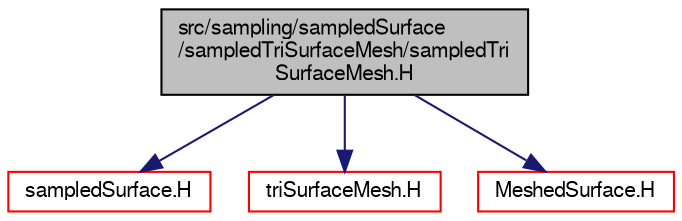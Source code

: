 digraph "src/sampling/sampledSurface/sampledTriSurfaceMesh/sampledTriSurfaceMesh.H"
{
  bgcolor="transparent";
  edge [fontname="FreeSans",fontsize="10",labelfontname="FreeSans",labelfontsize="10"];
  node [fontname="FreeSans",fontsize="10",shape=record];
  Node0 [label="src/sampling/sampledSurface\l/sampledTriSurfaceMesh/sampledTri\lSurfaceMesh.H",height=0.2,width=0.4,color="black", fillcolor="grey75", style="filled", fontcolor="black"];
  Node0 -> Node1 [color="midnightblue",fontsize="10",style="solid",fontname="FreeSans"];
  Node1 [label="sampledSurface.H",height=0.2,width=0.4,color="red",URL="$a14777.html"];
  Node0 -> Node329 [color="midnightblue",fontsize="10",style="solid",fontname="FreeSans"];
  Node329 [label="triSurfaceMesh.H",height=0.2,width=0.4,color="red",URL="$a07850.html"];
  Node0 -> Node353 [color="midnightblue",fontsize="10",style="solid",fontname="FreeSans"];
  Node353 [label="MeshedSurface.H",height=0.2,width=0.4,color="red",URL="$a15041.html"];
}
